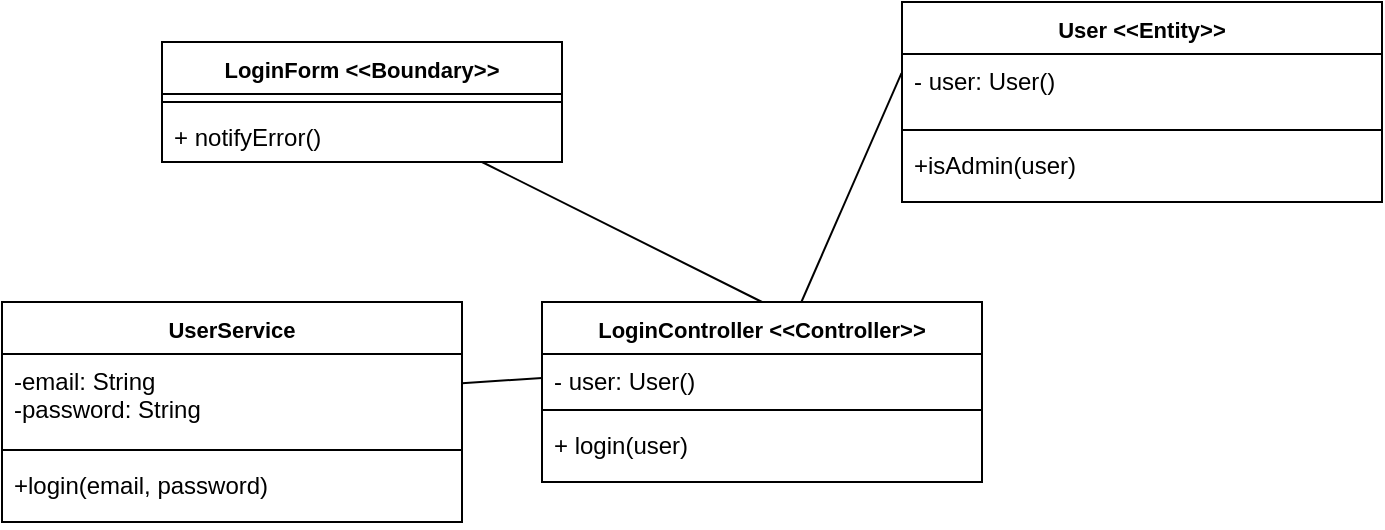 <mxfile version="24.5.1" type="device">
  <diagram name="Page-1" id="2YBvvXClWsGukQMizWep">
    <mxGraphModel dx="964" dy="511" grid="1" gridSize="10" guides="1" tooltips="1" connect="1" arrows="1" fold="1" page="1" pageScale="1" pageWidth="850" pageHeight="1100" math="0" shadow="0">
      <root>
        <mxCell id="0" />
        <mxCell id="1" parent="0" />
        <mxCell id="lfxyEf9O49bJsrjYGhTW-1" value="&lt;font style=&quot;font-size: 11px;&quot;&gt;LoginForm&amp;nbsp;&lt;/font&gt;&lt;span style=&quot;font-size: 11px; background-color: initial;&quot;&gt;&amp;lt;&amp;lt;Boundary&amp;gt;&amp;gt;&lt;/span&gt;" style="swimlane;fontStyle=1;align=center;verticalAlign=top;childLayout=stackLayout;horizontal=1;startSize=26;horizontalStack=0;resizeParent=1;resizeParentMax=0;resizeLast=0;collapsible=1;marginBottom=0;whiteSpace=wrap;html=1;" vertex="1" parent="1">
          <mxGeometry x="140" y="100" width="200" height="60" as="geometry" />
        </mxCell>
        <mxCell id="lfxyEf9O49bJsrjYGhTW-2" value="" style="line;strokeWidth=1;fillColor=none;align=left;verticalAlign=middle;spacingTop=-1;spacingLeft=3;spacingRight=3;rotatable=0;labelPosition=right;points=[];portConstraint=eastwest;strokeColor=inherit;" vertex="1" parent="lfxyEf9O49bJsrjYGhTW-1">
          <mxGeometry y="26" width="200" height="8" as="geometry" />
        </mxCell>
        <mxCell id="lfxyEf9O49bJsrjYGhTW-3" value="+ notifyError()" style="text;strokeColor=none;fillColor=none;align=left;verticalAlign=top;spacingLeft=4;spacingRight=4;overflow=hidden;rotatable=0;points=[[0,0.5],[1,0.5]];portConstraint=eastwest;whiteSpace=wrap;html=1;" vertex="1" parent="lfxyEf9O49bJsrjYGhTW-1">
          <mxGeometry y="34" width="200" height="26" as="geometry" />
        </mxCell>
        <mxCell id="lfxyEf9O49bJsrjYGhTW-4" value="&lt;font style=&quot;font-size: 11px;&quot;&gt;LoginController&amp;nbsp;&lt;/font&gt;&lt;span style=&quot;font-size: 11px; background-color: initial;&quot;&gt;&amp;lt;&amp;lt;Controller&amp;gt;&amp;gt;&lt;/span&gt;" style="swimlane;fontStyle=1;align=center;verticalAlign=top;childLayout=stackLayout;horizontal=1;startSize=26;horizontalStack=0;resizeParent=1;resizeParentMax=0;resizeLast=0;collapsible=1;marginBottom=0;whiteSpace=wrap;html=1;" vertex="1" parent="1">
          <mxGeometry x="330" y="230" width="220" height="90" as="geometry" />
        </mxCell>
        <mxCell id="lfxyEf9O49bJsrjYGhTW-5" value="- user: User()" style="text;strokeColor=none;fillColor=none;align=left;verticalAlign=top;spacingLeft=4;spacingRight=4;overflow=hidden;rotatable=0;points=[[0,0.5],[1,0.5]];portConstraint=eastwest;whiteSpace=wrap;html=1;" vertex="1" parent="lfxyEf9O49bJsrjYGhTW-4">
          <mxGeometry y="26" width="220" height="24" as="geometry" />
        </mxCell>
        <mxCell id="lfxyEf9O49bJsrjYGhTW-6" value="" style="line;strokeWidth=1;fillColor=none;align=left;verticalAlign=middle;spacingTop=-1;spacingLeft=3;spacingRight=3;rotatable=0;labelPosition=right;points=[];portConstraint=eastwest;strokeColor=inherit;" vertex="1" parent="lfxyEf9O49bJsrjYGhTW-4">
          <mxGeometry y="50" width="220" height="8" as="geometry" />
        </mxCell>
        <mxCell id="lfxyEf9O49bJsrjYGhTW-7" value="+ login(user)" style="text;strokeColor=none;fillColor=none;align=left;verticalAlign=top;spacingLeft=4;spacingRight=4;overflow=hidden;rotatable=0;points=[[0,0.5],[1,0.5]];portConstraint=eastwest;whiteSpace=wrap;html=1;" vertex="1" parent="lfxyEf9O49bJsrjYGhTW-4">
          <mxGeometry y="58" width="220" height="32" as="geometry" />
        </mxCell>
        <mxCell id="lfxyEf9O49bJsrjYGhTW-8" value="&lt;font style=&quot;font-size: 11px;&quot;&gt;User&amp;nbsp;&lt;/font&gt;&lt;span style=&quot;font-size: 11px; background-color: initial;&quot;&gt;&amp;lt;&amp;lt;Entity&amp;gt;&amp;gt;&lt;/span&gt;" style="swimlane;fontStyle=1;align=center;verticalAlign=top;childLayout=stackLayout;horizontal=1;startSize=26;horizontalStack=0;resizeParent=1;resizeParentMax=0;resizeLast=0;collapsible=1;marginBottom=0;whiteSpace=wrap;html=1;" vertex="1" parent="1">
          <mxGeometry x="510" y="80" width="240" height="100" as="geometry" />
        </mxCell>
        <mxCell id="lfxyEf9O49bJsrjYGhTW-9" value="- user: User()" style="text;strokeColor=none;fillColor=none;align=left;verticalAlign=top;spacingLeft=4;spacingRight=4;overflow=hidden;rotatable=0;points=[[0,0.5],[1,0.5]];portConstraint=eastwest;whiteSpace=wrap;html=1;" vertex="1" parent="lfxyEf9O49bJsrjYGhTW-8">
          <mxGeometry y="26" width="240" height="34" as="geometry" />
        </mxCell>
        <mxCell id="lfxyEf9O49bJsrjYGhTW-10" value="" style="line;strokeWidth=1;fillColor=none;align=left;verticalAlign=middle;spacingTop=-1;spacingLeft=3;spacingRight=3;rotatable=0;labelPosition=right;points=[];portConstraint=eastwest;strokeColor=inherit;" vertex="1" parent="lfxyEf9O49bJsrjYGhTW-8">
          <mxGeometry y="60" width="240" height="8" as="geometry" />
        </mxCell>
        <mxCell id="lfxyEf9O49bJsrjYGhTW-11" value="+isAdmin(user)" style="text;strokeColor=none;fillColor=none;align=left;verticalAlign=top;spacingLeft=4;spacingRight=4;overflow=hidden;rotatable=0;points=[[0,0.5],[1,0.5]];portConstraint=eastwest;whiteSpace=wrap;html=1;" vertex="1" parent="lfxyEf9O49bJsrjYGhTW-8">
          <mxGeometry y="68" width="240" height="32" as="geometry" />
        </mxCell>
        <mxCell id="lfxyEf9O49bJsrjYGhTW-12" value="" style="endArrow=none;html=1;rounded=0;exitX=0.5;exitY=0;exitDx=0;exitDy=0;" edge="1" parent="1" source="lfxyEf9O49bJsrjYGhTW-4" target="lfxyEf9O49bJsrjYGhTW-1">
          <mxGeometry width="50" height="50" relative="1" as="geometry">
            <mxPoint x="380" y="180" as="sourcePoint" />
            <mxPoint x="430" y="130" as="targetPoint" />
          </mxGeometry>
        </mxCell>
        <mxCell id="lfxyEf9O49bJsrjYGhTW-13" value="" style="endArrow=none;html=1;rounded=0;entryX=-0.001;entryY=0.281;entryDx=0;entryDy=0;entryPerimeter=0;" edge="1" parent="1" source="lfxyEf9O49bJsrjYGhTW-4" target="lfxyEf9O49bJsrjYGhTW-9">
          <mxGeometry width="50" height="50" relative="1" as="geometry">
            <mxPoint x="380" y="210" as="sourcePoint" />
            <mxPoint x="306" y="170" as="targetPoint" />
          </mxGeometry>
        </mxCell>
        <mxCell id="lfxyEf9O49bJsrjYGhTW-14" value="&lt;span style=&quot;font-size: 11px;&quot;&gt;UserService&lt;/span&gt;" style="swimlane;fontStyle=1;align=center;verticalAlign=top;childLayout=stackLayout;horizontal=1;startSize=26;horizontalStack=0;resizeParent=1;resizeParentMax=0;resizeLast=0;collapsible=1;marginBottom=0;whiteSpace=wrap;html=1;" vertex="1" parent="1">
          <mxGeometry x="60" y="230" width="230" height="110" as="geometry" />
        </mxCell>
        <mxCell id="lfxyEf9O49bJsrjYGhTW-15" value="&lt;span style=&quot;background-color: initial;&quot;&gt;-email: String&lt;/span&gt;&lt;div&gt;-password: String&lt;br&gt;&lt;/div&gt;" style="text;strokeColor=none;fillColor=none;align=left;verticalAlign=top;spacingLeft=4;spacingRight=4;overflow=hidden;rotatable=0;points=[[0,0.5],[1,0.5]];portConstraint=eastwest;whiteSpace=wrap;html=1;" vertex="1" parent="lfxyEf9O49bJsrjYGhTW-14">
          <mxGeometry y="26" width="230" height="44" as="geometry" />
        </mxCell>
        <mxCell id="lfxyEf9O49bJsrjYGhTW-16" value="" style="line;strokeWidth=1;fillColor=none;align=left;verticalAlign=middle;spacingTop=-1;spacingLeft=3;spacingRight=3;rotatable=0;labelPosition=right;points=[];portConstraint=eastwest;strokeColor=inherit;" vertex="1" parent="lfxyEf9O49bJsrjYGhTW-14">
          <mxGeometry y="70" width="230" height="8" as="geometry" />
        </mxCell>
        <mxCell id="lfxyEf9O49bJsrjYGhTW-17" value="+login(email, password)" style="text;strokeColor=none;fillColor=none;align=left;verticalAlign=top;spacingLeft=4;spacingRight=4;overflow=hidden;rotatable=0;points=[[0,0.5],[1,0.5]];portConstraint=eastwest;whiteSpace=wrap;html=1;" vertex="1" parent="lfxyEf9O49bJsrjYGhTW-14">
          <mxGeometry y="78" width="230" height="32" as="geometry" />
        </mxCell>
        <mxCell id="lfxyEf9O49bJsrjYGhTW-18" value="" style="endArrow=none;html=1;rounded=0;exitX=0;exitY=0.5;exitDx=0;exitDy=0;" edge="1" parent="1" source="lfxyEf9O49bJsrjYGhTW-5" target="lfxyEf9O49bJsrjYGhTW-15">
          <mxGeometry width="50" height="50" relative="1" as="geometry">
            <mxPoint x="450" y="240" as="sourcePoint" />
            <mxPoint x="310" y="170" as="targetPoint" />
          </mxGeometry>
        </mxCell>
      </root>
    </mxGraphModel>
  </diagram>
</mxfile>
